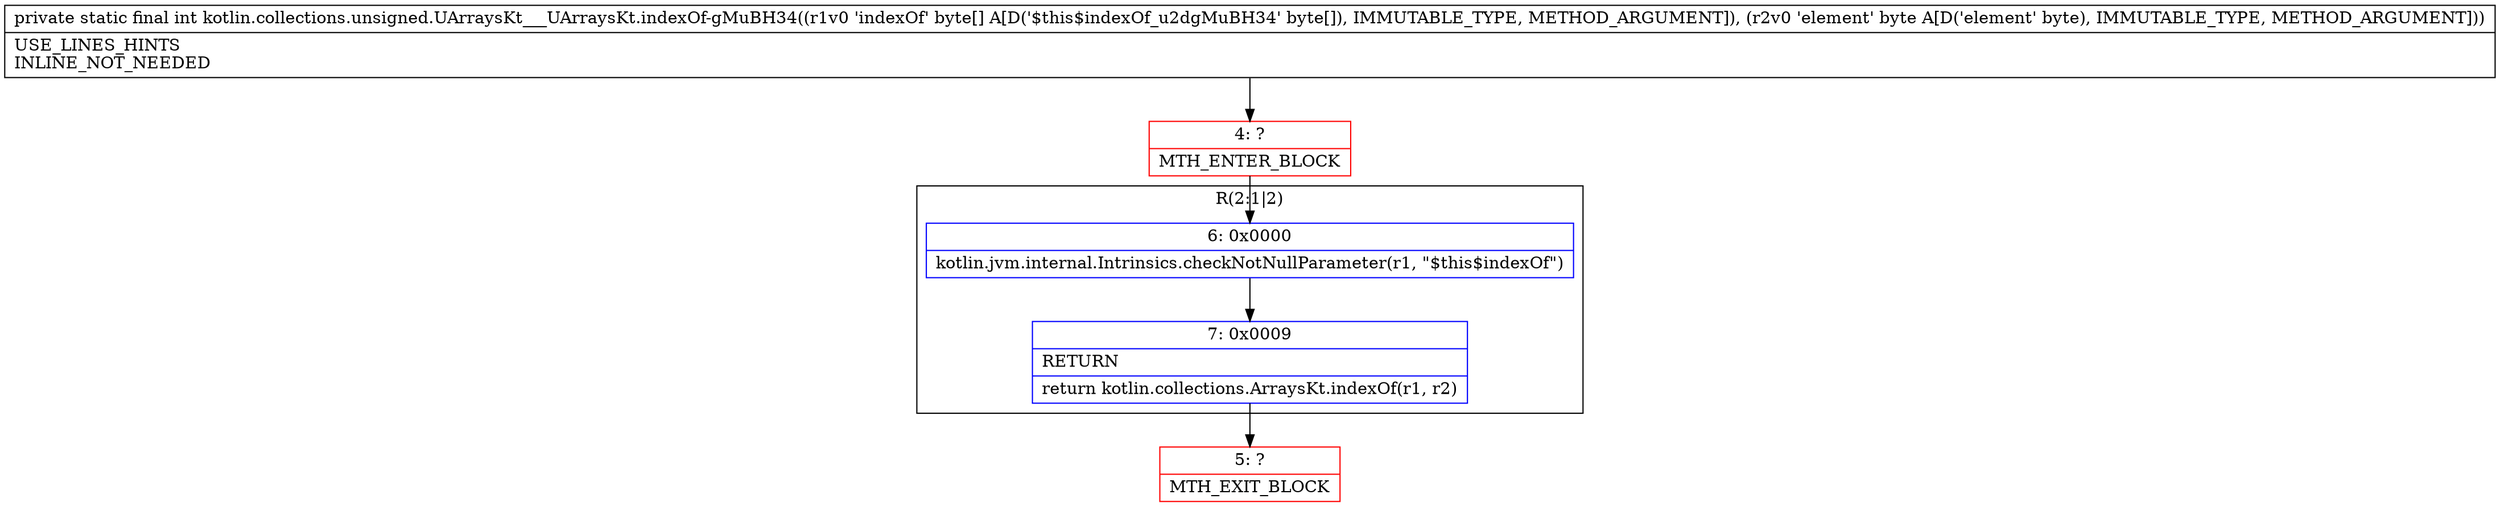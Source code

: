 digraph "CFG forkotlin.collections.unsigned.UArraysKt___UArraysKt.indexOf\-gMuBH34([BB)I" {
subgraph cluster_Region_776769595 {
label = "R(2:1|2)";
node [shape=record,color=blue];
Node_6 [shape=record,label="{6\:\ 0x0000|kotlin.jvm.internal.Intrinsics.checkNotNullParameter(r1, \"$this$indexOf\")\l}"];
Node_7 [shape=record,label="{7\:\ 0x0009|RETURN\l|return kotlin.collections.ArraysKt.indexOf(r1, r2)\l}"];
}
Node_4 [shape=record,color=red,label="{4\:\ ?|MTH_ENTER_BLOCK\l}"];
Node_5 [shape=record,color=red,label="{5\:\ ?|MTH_EXIT_BLOCK\l}"];
MethodNode[shape=record,label="{private static final int kotlin.collections.unsigned.UArraysKt___UArraysKt.indexOf\-gMuBH34((r1v0 'indexOf' byte[] A[D('$this$indexOf_u2dgMuBH34' byte[]), IMMUTABLE_TYPE, METHOD_ARGUMENT]), (r2v0 'element' byte A[D('element' byte), IMMUTABLE_TYPE, METHOD_ARGUMENT]))  | USE_LINES_HINTS\lINLINE_NOT_NEEDED\l}"];
MethodNode -> Node_4;Node_6 -> Node_7;
Node_7 -> Node_5;
Node_4 -> Node_6;
}

